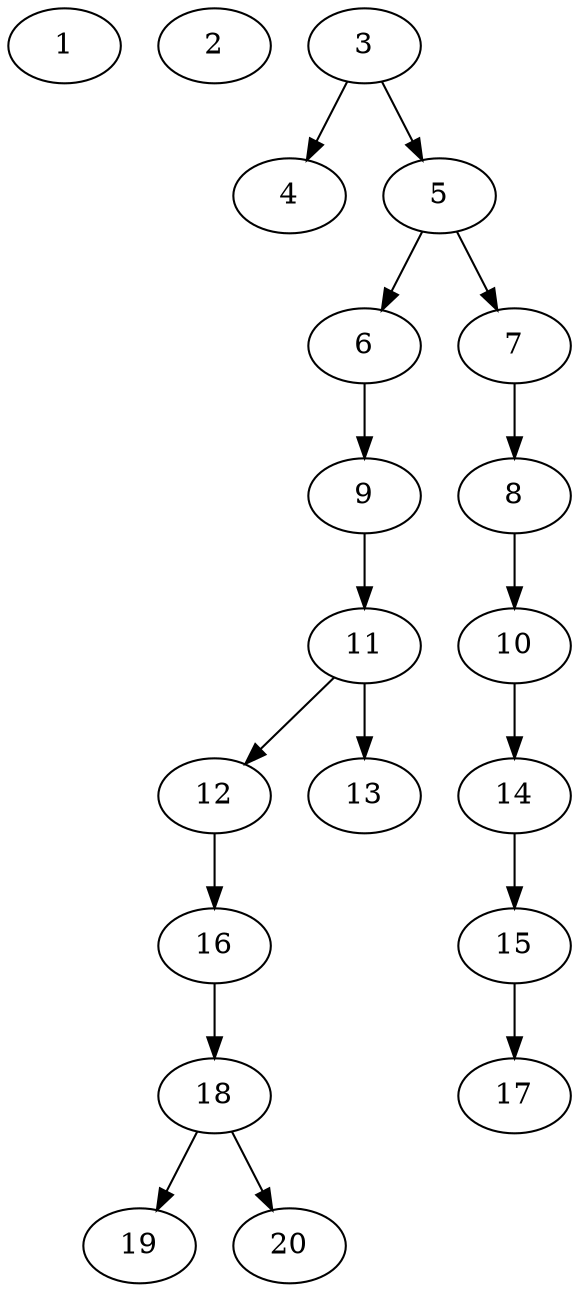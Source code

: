 // DAG (tier=1-easy, mode=compute, n=20, ccr=0.269, fat=0.403, density=0.221, regular=0.773, jump=0.020, mindata=262144, maxdata=2097152)
// DAG automatically generated by daggen at Sun Aug 24 16:33:32 2025
// /home/ermia/Project/Environments/daggen/bin/daggen --dot --ccr 0.269 --fat 0.403 --regular 0.773 --density 0.221 --jump 0.020 --mindata 262144 --maxdata 2097152 -n 20 
digraph G {
  1 [size="14625468505967190", alpha="0.13", expect_size="7312734252983595"]
  2 [size="1402039843755655168", alpha="0.15", expect_size="701019921877827584"]
  3 [size="1532841092458645", alpha="0.02", expect_size="766420546229322"]
  3 -> 4 [size ="715246272512"]
  3 -> 5 [size ="715246272512"]
  4 [size="20621537547237980", alpha="0.02", expect_size="10310768773618990"]
  5 [size="70801745600577536", alpha="0.16", expect_size="35400872800288768"]
  5 -> 6 [size ="1369155043328"]
  5 -> 7 [size ="1369155043328"]
  6 [size="960527403710400", alpha="0.02", expect_size="480263701855200"]
  6 -> 9 [size ="25925529894912"]
  7 [size="29100797780228980", alpha="0.07", expect_size="14550398890114490"]
  7 -> 8 [size ="12835987914752"]
  8 [size="50876003025834", alpha="0.09", expect_size="25438001512917"]
  8 -> 10 [size ="1465691144192"]
  9 [size="891832779145216000", alpha="0.17", expect_size="445916389572608000"]
  9 -> 11 [size ="7412174028800"]
  10 [size="616173393238032384", alpha="0.07", expect_size="308086696619016192"]
  10 -> 14 [size ="5792845529088"]
  11 [size="22691994815296948", alpha="0.05", expect_size="11345997407648474"]
  11 -> 12 [size ="12588154880000"]
  11 -> 13 [size ="12588154880000"]
  12 [size="8209156750180352000", alpha="0.01", expect_size="4104578375090176000"]
  12 -> 16 [size ="32555348787200"]
  13 [size="11332141306857438", alpha="0.03", expect_size="5666070653428719"]
  14 [size="180006525059693", alpha="0.19", expect_size="90003262529846"]
  14 -> 15 [size ="7714843394048"]
  15 [size="91994466429328", alpha="0.04", expect_size="45997233214664"]
  15 -> 17 [size ="1989517770752"]
  16 [size="2175538150002041", alpha="0.11", expect_size="1087769075001020"]
  16 -> 18 [size ="2464271040512"]
  17 [size="782171136806847", alpha="0.19", expect_size="391085568403423"]
  18 [size="15775593706616456", alpha="0.18", expect_size="7887796853308228"]
  18 -> 19 [size ="6422528000000"]
  18 -> 20 [size ="6422528000000"]
  19 [size="31184774308261504", alpha="0.11", expect_size="15592387154130752"]
  20 [size="6435583606991611", alpha="0.11", expect_size="3217791803495805"]
}